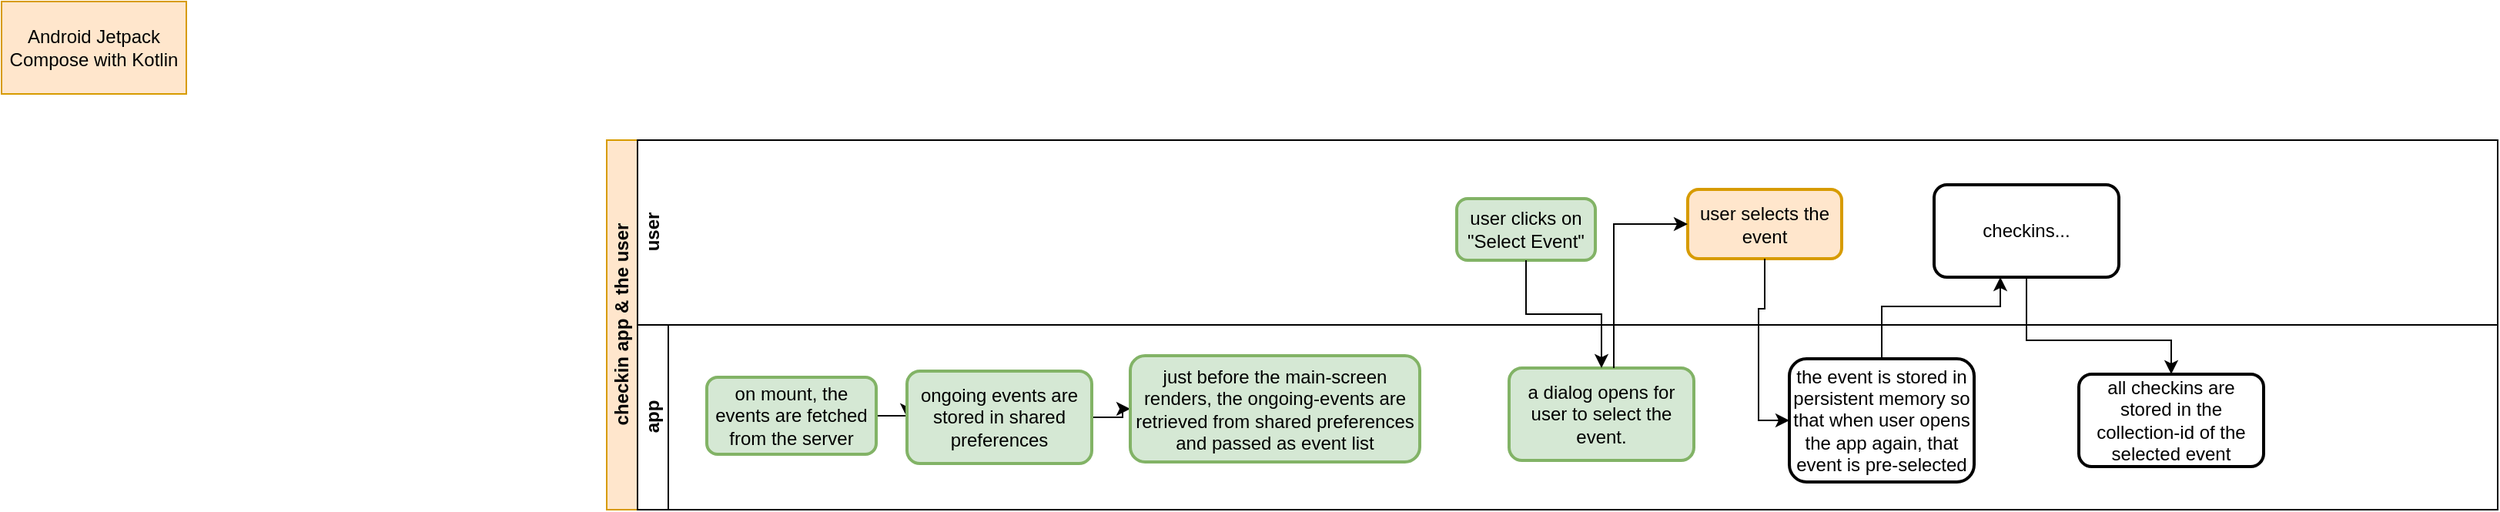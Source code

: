 <mxfile version="22.1.15" type="github">
  <diagram name="Page-1" id="e16I_iggwwKTDk8mDlf-">
    <mxGraphModel dx="1354" dy="932" grid="0" gridSize="10" guides="1" tooltips="1" connect="1" arrows="1" fold="1" page="0" pageScale="1" pageWidth="850" pageHeight="1100" math="0" shadow="0">
      <root>
        <mxCell id="0" />
        <mxCell id="1" parent="0" />
        <mxCell id="yOfnd-_MH76rNG8jAbrq-1" value="checkin app &amp;amp; the user" style="swimlane;childLayout=stackLayout;resizeParent=1;resizeParentMax=0;horizontal=0;startSize=20;horizontalStack=0;html=1;fillColor=#ffe6cc;strokeColor=#d79b00;" parent="1" vertex="1">
          <mxGeometry x="30" y="62" width="1228" height="240" as="geometry">
            <mxRectangle x="60" y="50" width="32" height="104" as="alternateBounds" />
          </mxGeometry>
        </mxCell>
        <mxCell id="yOfnd-_MH76rNG8jAbrq-2" value="&lt;div&gt;user&lt;/div&gt;" style="swimlane;startSize=20;horizontal=0;html=1;glass=0;swimlaneLine=0;rounded=0;arcSize=0;shadow=0;" parent="yOfnd-_MH76rNG8jAbrq-1" vertex="1">
          <mxGeometry x="20" width="1208" height="120" as="geometry">
            <mxRectangle x="20" width="558" height="26" as="alternateBounds" />
          </mxGeometry>
        </mxCell>
        <mxCell id="yOfnd-_MH76rNG8jAbrq-3" value="&lt;div&gt;app&lt;/div&gt;" style="swimlane;startSize=20;horizontal=0;html=1;" parent="yOfnd-_MH76rNG8jAbrq-1" vertex="1">
          <mxGeometry x="20" y="120" width="1208" height="120" as="geometry" />
        </mxCell>
        <mxCell id="5NzwI8vK-NiVtR_CG50q-25" value="" style="edgeStyle=orthogonalEdgeStyle;rounded=0;orthogonalLoop=1;jettySize=auto;html=1;" parent="yOfnd-_MH76rNG8jAbrq-3" source="yOfnd-_MH76rNG8jAbrq-6" target="5NzwI8vK-NiVtR_CG50q-24" edge="1">
          <mxGeometry relative="1" as="geometry" />
        </mxCell>
        <mxCell id="yOfnd-_MH76rNG8jAbrq-6" value="on mount, the events are fetched from the server" style="rounded=1;whiteSpace=wrap;html=1;absoluteArcSize=1;arcSize=14;strokeWidth=2;fillColor=#d5e8d4;strokeColor=#82b366;" parent="yOfnd-_MH76rNG8jAbrq-3" vertex="1">
          <mxGeometry x="45" y="34" width="110" height="50" as="geometry" />
        </mxCell>
        <mxCell id="5NzwI8vK-NiVtR_CG50q-27" value="" style="edgeStyle=orthogonalEdgeStyle;rounded=0;orthogonalLoop=1;jettySize=auto;html=1;" parent="yOfnd-_MH76rNG8jAbrq-3" source="5NzwI8vK-NiVtR_CG50q-24" target="5NzwI8vK-NiVtR_CG50q-26" edge="1">
          <mxGeometry relative="1" as="geometry" />
        </mxCell>
        <mxCell id="5NzwI8vK-NiVtR_CG50q-24" value="ongoing events are stored in shared preferences" style="whiteSpace=wrap;html=1;rounded=1;arcSize=14;strokeWidth=2;fillColor=#d5e8d4;strokeColor=#82b366;" parent="yOfnd-_MH76rNG8jAbrq-3" vertex="1">
          <mxGeometry x="175" y="30" width="120" height="60" as="geometry" />
        </mxCell>
        <mxCell id="5NzwI8vK-NiVtR_CG50q-26" value="&lt;div&gt;just before the main-screen renders, the ongoing-events are retrieved from shared preferences and passed as event list&lt;/div&gt;" style="whiteSpace=wrap;html=1;rounded=1;arcSize=14;strokeWidth=2;fillColor=#d5e8d4;strokeColor=#82b366;" parent="yOfnd-_MH76rNG8jAbrq-3" vertex="1">
          <mxGeometry x="320" y="20" width="188" height="69" as="geometry" />
        </mxCell>
        <mxCell id="5NzwI8vK-NiVtR_CG50q-19" value="user selects the event" style="rounded=1;whiteSpace=wrap;html=1;absoluteArcSize=1;arcSize=14;strokeWidth=2;fillColor=#ffe6cc;strokeColor=#d79b00;" parent="yOfnd-_MH76rNG8jAbrq-3" vertex="1">
          <mxGeometry x="682" y="-88" width="100" height="45" as="geometry" />
        </mxCell>
        <mxCell id="yOfnd-_MH76rNG8jAbrq-5" value="user clicks on &quot;Select Event&quot;" style="rounded=1;whiteSpace=wrap;html=1;absoluteArcSize=1;arcSize=14;strokeWidth=2;fillColor=#d5e8d4;strokeColor=#82b366;" parent="yOfnd-_MH76rNG8jAbrq-3" vertex="1">
          <mxGeometry x="532" y="-82" width="90" height="40" as="geometry" />
        </mxCell>
        <mxCell id="5NzwI8vK-NiVtR_CG50q-21" value="checkins..." style="whiteSpace=wrap;html=1;rounded=1;arcSize=14;strokeWidth=2;" parent="yOfnd-_MH76rNG8jAbrq-3" vertex="1">
          <mxGeometry x="842" y="-91" width="120" height="60" as="geometry" />
        </mxCell>
        <mxCell id="5NzwI8vK-NiVtR_CG50q-1" value="a dialog opens for user to select the event." style="whiteSpace=wrap;html=1;rounded=1;arcSize=14;strokeWidth=2;fillColor=#d5e8d4;strokeColor=#82b366;" parent="yOfnd-_MH76rNG8jAbrq-3" vertex="1">
          <mxGeometry x="566" y="28" width="120" height="60" as="geometry" />
        </mxCell>
        <mxCell id="5NzwI8vK-NiVtR_CG50q-14" value="the event is stored in persistent memory so that when user opens the app again, that event is pre-selected" style="whiteSpace=wrap;html=1;rounded=1;arcSize=14;strokeWidth=2;" parent="yOfnd-_MH76rNG8jAbrq-3" vertex="1">
          <mxGeometry x="748" y="22" width="120" height="80" as="geometry" />
        </mxCell>
        <mxCell id="5NzwI8vK-NiVtR_CG50q-16" value="all checkins are stored in the collection-id of the selected event" style="whiteSpace=wrap;html=1;rounded=1;arcSize=14;strokeWidth=2;" parent="yOfnd-_MH76rNG8jAbrq-3" vertex="1">
          <mxGeometry x="936" y="32" width="120" height="60" as="geometry" />
        </mxCell>
        <mxCell id="5NzwI8vK-NiVtR_CG50q-22" value="" style="edgeStyle=orthogonalEdgeStyle;rounded=0;orthogonalLoop=1;jettySize=auto;html=1;" parent="yOfnd-_MH76rNG8jAbrq-3" source="5NzwI8vK-NiVtR_CG50q-14" target="5NzwI8vK-NiVtR_CG50q-21" edge="1">
          <mxGeometry relative="1" as="geometry">
            <Array as="points">
              <mxPoint x="808" y="-12" />
              <mxPoint x="885" y="-12" />
            </Array>
          </mxGeometry>
        </mxCell>
        <mxCell id="5NzwI8vK-NiVtR_CG50q-23" style="edgeStyle=orthogonalEdgeStyle;rounded=0;orthogonalLoop=1;jettySize=auto;html=1;entryX=0.5;entryY=0;entryDx=0;entryDy=0;" parent="yOfnd-_MH76rNG8jAbrq-3" source="5NzwI8vK-NiVtR_CG50q-21" target="5NzwI8vK-NiVtR_CG50q-16" edge="1">
          <mxGeometry relative="1" as="geometry">
            <Array as="points">
              <mxPoint x="902" y="10" />
              <mxPoint x="996" y="10" />
            </Array>
          </mxGeometry>
        </mxCell>
        <mxCell id="5NzwI8vK-NiVtR_CG50q-15" value="" style="edgeStyle=orthogonalEdgeStyle;rounded=0;orthogonalLoop=1;jettySize=auto;html=1;entryX=0;entryY=0.5;entryDx=0;entryDy=0;" parent="yOfnd-_MH76rNG8jAbrq-3" source="5NzwI8vK-NiVtR_CG50q-1" target="5NzwI8vK-NiVtR_CG50q-19" edge="1">
          <mxGeometry relative="1" as="geometry">
            <Array as="points">
              <mxPoint x="634" y="-65" />
            </Array>
          </mxGeometry>
        </mxCell>
        <mxCell id="5NzwI8vK-NiVtR_CG50q-29" style="edgeStyle=orthogonalEdgeStyle;rounded=0;orthogonalLoop=1;jettySize=auto;html=1;entryX=0;entryY=0.5;entryDx=0;entryDy=0;" parent="yOfnd-_MH76rNG8jAbrq-3" source="5NzwI8vK-NiVtR_CG50q-19" target="5NzwI8vK-NiVtR_CG50q-14" edge="1">
          <mxGeometry relative="1" as="geometry" />
        </mxCell>
        <mxCell id="5NzwI8vK-NiVtR_CG50q-2" value="" style="edgeStyle=orthogonalEdgeStyle;rounded=0;orthogonalLoop=1;jettySize=auto;html=1;" parent="yOfnd-_MH76rNG8jAbrq-3" source="yOfnd-_MH76rNG8jAbrq-5" target="5NzwI8vK-NiVtR_CG50q-1" edge="1">
          <mxGeometry relative="1" as="geometry" />
        </mxCell>
        <mxCell id="pgRHjQMim8mg-PBpIQXL-1" value="Android Jetpack Compose with Kotlin" style="rounded=0;whiteSpace=wrap;html=1;fillColor=#ffe6cc;strokeColor=#d79b00;" parent="1" vertex="1">
          <mxGeometry x="-363" y="-28" width="120" height="60" as="geometry" />
        </mxCell>
      </root>
    </mxGraphModel>
  </diagram>
</mxfile>
